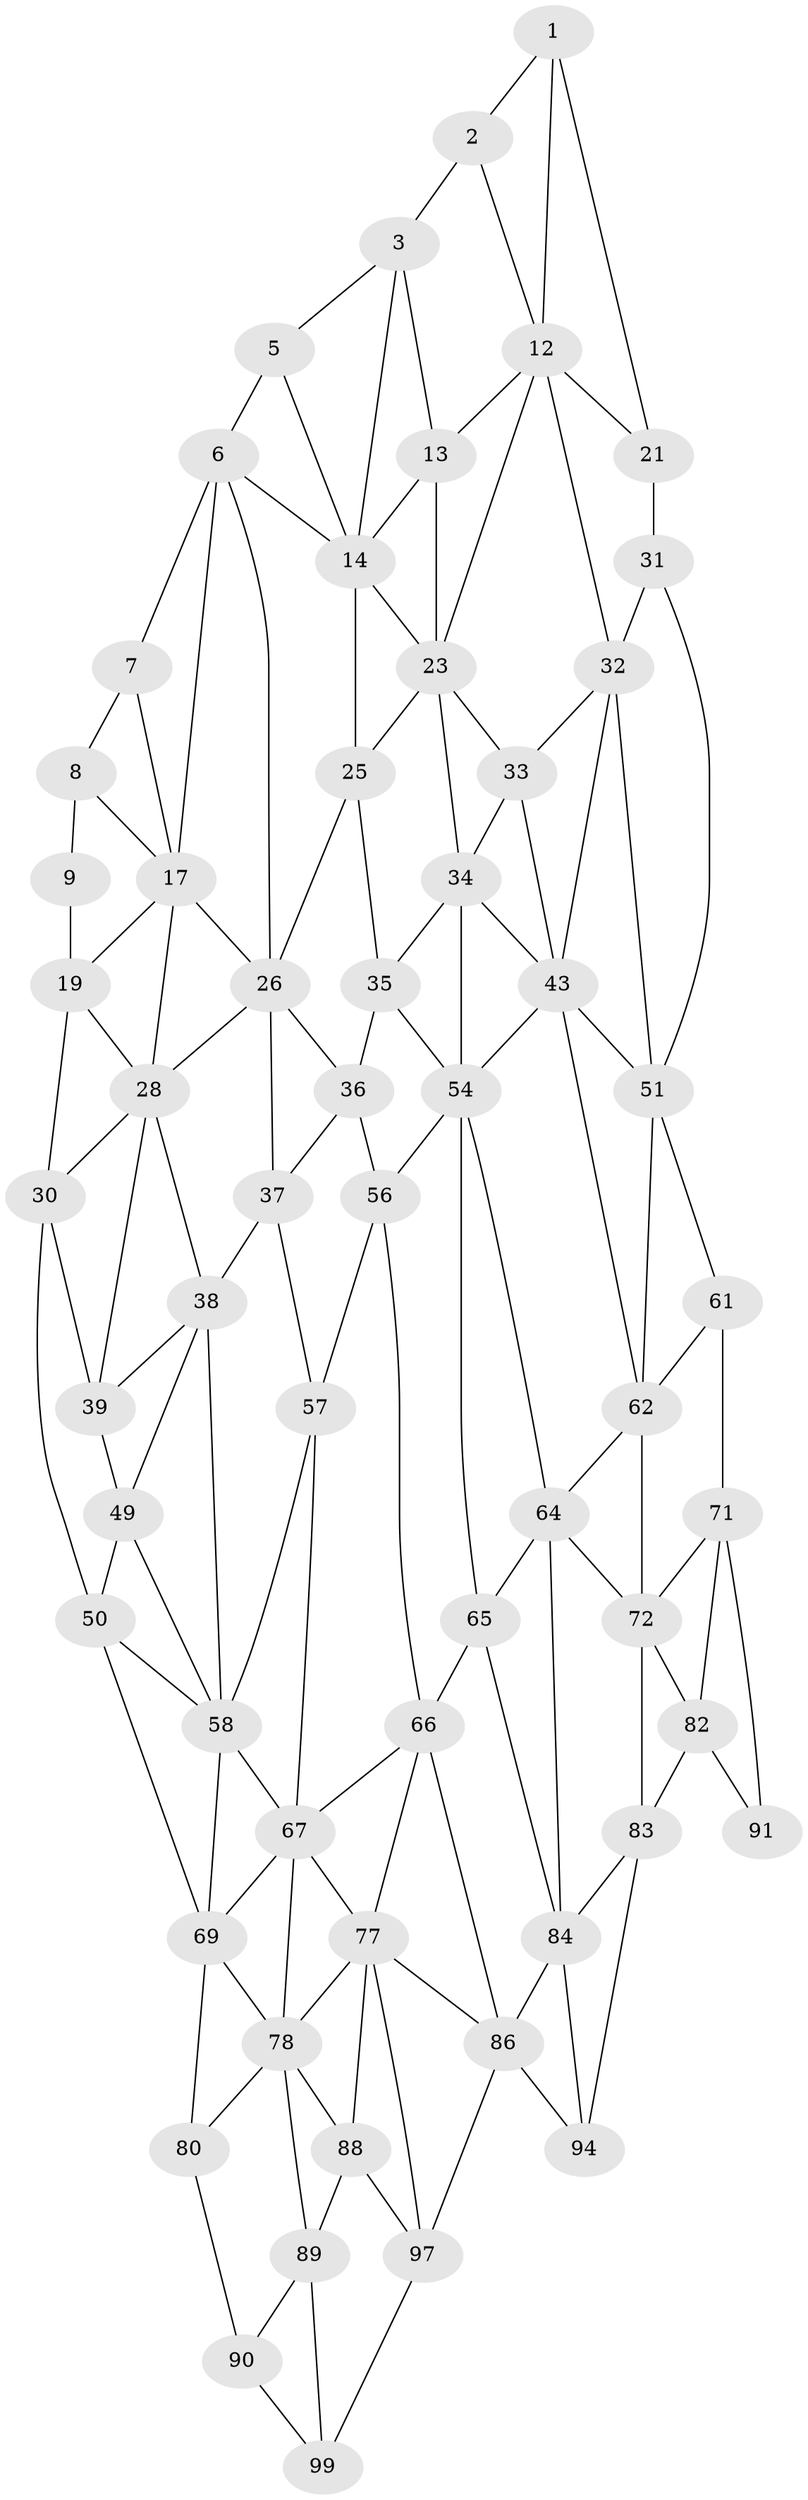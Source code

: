 // original degree distribution, {2: 0.04, 3: 0.32, 4: 0.64}
// Generated by graph-tools (version 1.1) at 2025/11/02/21/25 10:11:12]
// undirected, 59 vertices, 128 edges
graph export_dot {
graph [start="1"]
  node [color=gray90,style=filled];
  1 [super="+11"];
  2;
  3 [super="+4"];
  5;
  6 [super="+16"];
  7;
  8;
  9 [super="+10"];
  12 [super="+22"];
  13;
  14 [super="+15"];
  17 [super="+18"];
  19 [super="+20"];
  21;
  23 [super="+24"];
  25;
  26 [super="+27"];
  28 [super="+29"];
  30 [super="+40"];
  31 [super="+41"];
  32 [super="+42"];
  33;
  34 [super="+44"];
  35 [super="+45"];
  36 [super="+46"];
  37 [super="+47"];
  38 [super="+48"];
  39;
  43 [super="+53"];
  49;
  50 [super="+60"];
  51 [super="+52"];
  54 [super="+55"];
  56;
  57;
  58 [super="+59"];
  61;
  62 [super="+63"];
  64 [super="+74"];
  65 [super="+75"];
  66 [super="+76"];
  67 [super="+68"];
  69 [super="+70"];
  71 [super="+81"];
  72 [super="+73"];
  77 [super="+87"];
  78 [super="+79"];
  80;
  82 [super="+92"];
  83 [super="+93"];
  84 [super="+85"];
  86 [super="+96"];
  88;
  89;
  90;
  91;
  94 [super="+95"];
  97 [super="+98"];
  99 [super="+100"];
  1 -- 2;
  1 -- 12;
  1 -- 21;
  2 -- 12;
  2 -- 3;
  3 -- 13;
  3 -- 5;
  3 -- 14;
  5 -- 6;
  5 -- 14;
  6 -- 7;
  6 -- 17;
  6 -- 26;
  6 -- 14;
  7 -- 17;
  7 -- 8;
  8 -- 9;
  8 -- 17;
  9 -- 19 [weight=2];
  12 -- 13;
  12 -- 32;
  12 -- 21;
  12 -- 23;
  13 -- 23;
  13 -- 14;
  14 -- 25;
  14 -- 23;
  17 -- 19;
  17 -- 28;
  17 -- 26;
  19 -- 30;
  19 -- 28;
  21 -- 31;
  23 -- 33;
  23 -- 25;
  23 -- 34;
  25 -- 35;
  25 -- 26;
  26 -- 36;
  26 -- 28;
  26 -- 37;
  28 -- 38;
  28 -- 30;
  28 -- 39;
  30 -- 50;
  30 -- 39;
  31 -- 32 [weight=2];
  31 -- 51;
  32 -- 33;
  32 -- 43;
  32 -- 51;
  33 -- 43;
  33 -- 34;
  34 -- 35 [weight=2];
  34 -- 43;
  34 -- 54;
  35 -- 36 [weight=2];
  35 -- 54;
  36 -- 37 [weight=2];
  36 -- 56;
  37 -- 38 [weight=2];
  37 -- 57;
  38 -- 39;
  38 -- 49;
  38 -- 58;
  39 -- 49;
  43 -- 54;
  43 -- 51;
  43 -- 62;
  49 -- 50;
  49 -- 58;
  50 -- 58;
  50 -- 69;
  51 -- 61;
  51 -- 62;
  54 -- 64;
  54 -- 56;
  54 -- 65;
  56 -- 66;
  56 -- 57;
  57 -- 67;
  57 -- 58;
  58 -- 69;
  58 -- 67;
  61 -- 71;
  61 -- 62;
  62 -- 72 [weight=2];
  62 -- 64;
  64 -- 65 [weight=2];
  64 -- 72;
  64 -- 84;
  65 -- 66 [weight=2];
  65 -- 84;
  66 -- 67;
  66 -- 77;
  66 -- 86;
  67 -- 77;
  67 -- 69;
  67 -- 78;
  69 -- 78;
  69 -- 80;
  71 -- 72;
  71 -- 82;
  71 -- 91;
  72 -- 82;
  72 -- 83;
  77 -- 78;
  77 -- 88;
  77 -- 97;
  77 -- 86;
  78 -- 88;
  78 -- 80;
  78 -- 89;
  80 -- 90;
  82 -- 83 [weight=2];
  82 -- 91;
  83 -- 84;
  83 -- 94;
  84 -- 94 [weight=2];
  84 -- 86;
  86 -- 97;
  86 -- 94;
  88 -- 89;
  88 -- 97;
  89 -- 99;
  89 -- 90;
  90 -- 99;
  97 -- 99;
}
